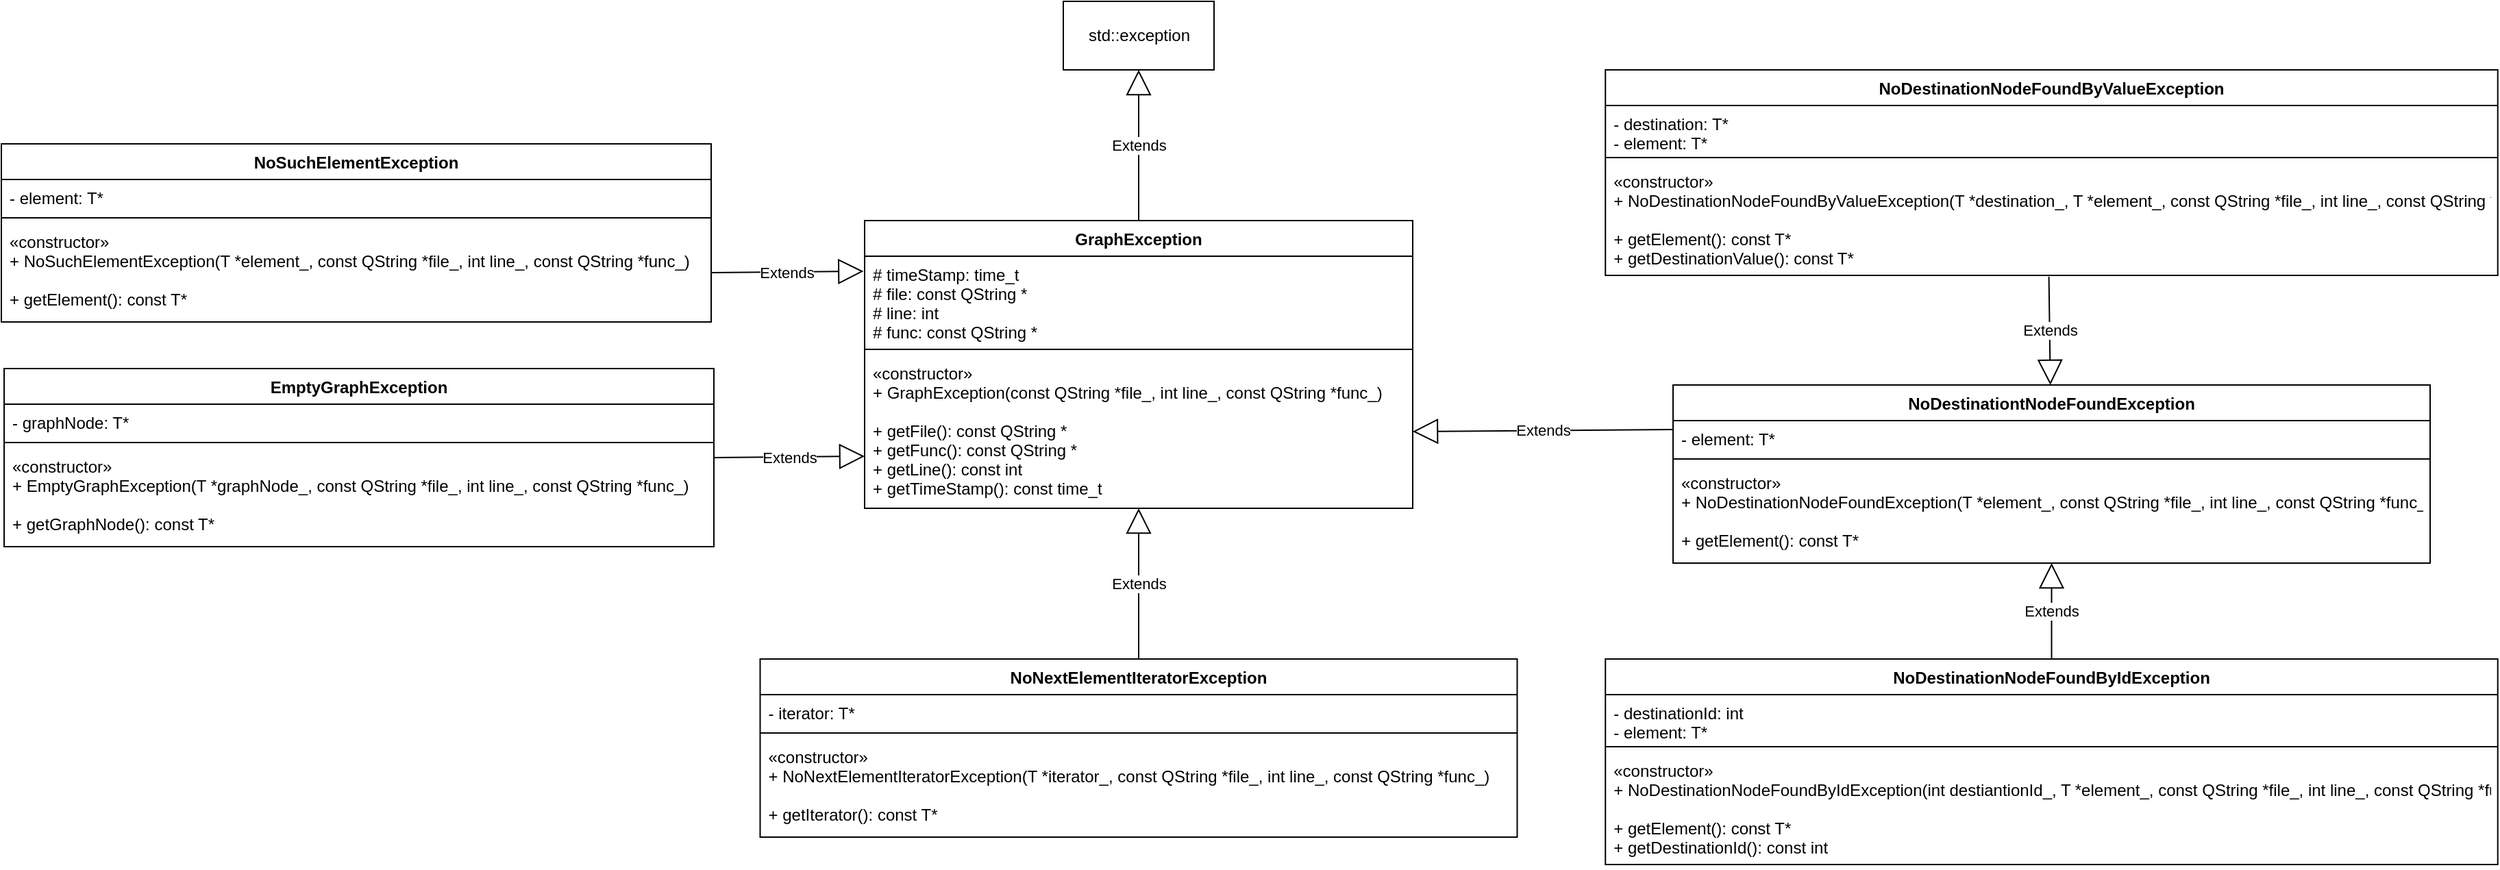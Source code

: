 <mxfile version="13.1.14" type="device"><diagram name="Page-1" id="c4acf3e9-155e-7222-9cf6-157b1a14988f"><mxGraphModel dx="1722" dy="328" grid="1" gridSize="10" guides="1" tooltips="1" connect="1" arrows="1" fold="1" page="1" pageScale="1" pageWidth="850" pageHeight="1100" background="#ffffff" math="0" shadow="0"><root><mxCell id="0"/><mxCell id="1" parent="0"/><mxCell id="QV38_WA7NcX9M6G37W4I-1" value="std::exception" style="html=1;" parent="1" vertex="1"><mxGeometry x="745" y="310" width="110" height="50" as="geometry"/></mxCell><mxCell id="QV38_WA7NcX9M6G37W4I-2" value="Extends" style="endArrow=block;endSize=16;endFill=0;html=1;exitX=0.5;exitY=0;exitDx=0;exitDy=0;entryX=0.5;entryY=1;entryDx=0;entryDy=0;" parent="1" source="QV38_WA7NcX9M6G37W4I-14" target="QV38_WA7NcX9M6G37W4I-1" edge="1"><mxGeometry width="160" relative="1" as="geometry"><mxPoint x="720" y="500" as="sourcePoint"/><mxPoint x="800" y="370" as="targetPoint"/></mxGeometry></mxCell><mxCell id="QV38_WA7NcX9M6G37W4I-3" value="Extends" style="endArrow=block;endSize=16;endFill=0;html=1;exitX=1;exitY=0.5;exitDx=0;exitDy=0;entryX=-0.002;entryY=0.172;entryDx=0;entryDy=0;entryPerimeter=0;" parent="1" source="QV38_WA7NcX9M6G37W4I-13" target="QV38_WA7NcX9M6G37W4I-15" edge="1"><mxGeometry width="160" relative="1" as="geometry"><mxPoint x="520" y="590" as="sourcePoint"/><mxPoint x="580" y="600" as="targetPoint"/></mxGeometry></mxCell><mxCell id="QV38_WA7NcX9M6G37W4I-4" value="Extends" style="endArrow=block;endSize=16;endFill=0;html=1;exitX=1;exitY=0.5;exitDx=0;exitDy=0;" parent="1" source="QV38_WA7NcX9M6G37W4I-6" edge="1"><mxGeometry width="160" relative="1" as="geometry"><mxPoint x="955" y="1134.5" as="sourcePoint"/><mxPoint x="600" y="642" as="targetPoint"/></mxGeometry></mxCell><mxCell id="QV38_WA7NcX9M6G37W4I-5" value="Extends" style="endArrow=block;endSize=16;endFill=0;html=1;exitX=0.5;exitY=0;exitDx=0;exitDy=0;entryX=0.5;entryY=1;entryDx=0;entryDy=0;entryPerimeter=0;" parent="1" source="QV38_WA7NcX9M6G37W4I-19" target="QV38_WA7NcX9M6G37W4I-17" edge="1"><mxGeometry width="160" relative="1" as="geometry"><mxPoint x="1405" y="1068.5" as="sourcePoint"/><mxPoint x="810" y="690" as="targetPoint"/></mxGeometry></mxCell><mxCell id="QV38_WA7NcX9M6G37W4I-6" value="EmptyGraphException" style="swimlane;fontStyle=1;align=center;verticalAlign=top;childLayout=stackLayout;horizontal=1;startSize=26;horizontalStack=0;resizeParent=1;resizeParentMax=0;resizeLast=0;collapsible=1;marginBottom=0;" parent="1" vertex="1"><mxGeometry x="-28" y="578" width="518" height="130" as="geometry"/></mxCell><mxCell id="QV38_WA7NcX9M6G37W4I-7" value="- graphNode: T*&#10;" style="text;strokeColor=none;fillColor=none;align=left;verticalAlign=top;spacingLeft=4;spacingRight=4;overflow=hidden;rotatable=0;points=[[0,0.5],[1,0.5]];portConstraint=eastwest;" parent="QV38_WA7NcX9M6G37W4I-6" vertex="1"><mxGeometry y="26" width="518" height="24" as="geometry"/></mxCell><mxCell id="QV38_WA7NcX9M6G37W4I-8" value="" style="line;strokeWidth=1;fillColor=none;align=left;verticalAlign=middle;spacingTop=-1;spacingLeft=3;spacingRight=3;rotatable=0;labelPosition=right;points=[];portConstraint=eastwest;" parent="QV38_WA7NcX9M6G37W4I-6" vertex="1"><mxGeometry y="50" width="518" height="8" as="geometry"/></mxCell><mxCell id="QV38_WA7NcX9M6G37W4I-9" value="«constructor»&#10;+ EmptyGraphException(T *graphNode_, const QString *file_, int line_, const QString *func_) &#10;&#10;+ getGraphNode(): const T*" style="text;strokeColor=none;fillColor=none;align=left;verticalAlign=top;spacingLeft=4;spacingRight=4;overflow=hidden;rotatable=0;points=[[0,0.5],[1,0.5]];portConstraint=eastwest;fontStyle=0" parent="QV38_WA7NcX9M6G37W4I-6" vertex="1"><mxGeometry y="58" width="518" height="72" as="geometry"/></mxCell><mxCell id="QV38_WA7NcX9M6G37W4I-10" value="NoSuchElementException" style="swimlane;fontStyle=1;align=center;verticalAlign=top;childLayout=stackLayout;horizontal=1;startSize=26;horizontalStack=0;resizeParent=1;resizeParentMax=0;resizeLast=0;collapsible=1;marginBottom=0;" parent="1" vertex="1"><mxGeometry x="-30" y="414" width="518" height="130" as="geometry"/></mxCell><mxCell id="QV38_WA7NcX9M6G37W4I-11" value="- element: T*&#10;" style="text;strokeColor=none;fillColor=none;align=left;verticalAlign=top;spacingLeft=4;spacingRight=4;overflow=hidden;rotatable=0;points=[[0,0.5],[1,0.5]];portConstraint=eastwest;" parent="QV38_WA7NcX9M6G37W4I-10" vertex="1"><mxGeometry y="26" width="518" height="24" as="geometry"/></mxCell><mxCell id="QV38_WA7NcX9M6G37W4I-12" value="" style="line;strokeWidth=1;fillColor=none;align=left;verticalAlign=middle;spacingTop=-1;spacingLeft=3;spacingRight=3;rotatable=0;labelPosition=right;points=[];portConstraint=eastwest;" parent="QV38_WA7NcX9M6G37W4I-10" vertex="1"><mxGeometry y="50" width="518" height="8" as="geometry"/></mxCell><mxCell id="QV38_WA7NcX9M6G37W4I-13" value="«constructor»&#10;+ NoSuchElementException(T *element_, const QString *file_, int line_, const QString *func_) &#10;&#10;+ getElement(): const T*" style="text;strokeColor=none;fillColor=none;align=left;verticalAlign=top;spacingLeft=4;spacingRight=4;overflow=hidden;rotatable=0;points=[[0,0.5],[1,0.5]];portConstraint=eastwest;fontStyle=0" parent="QV38_WA7NcX9M6G37W4I-10" vertex="1"><mxGeometry y="58" width="518" height="72" as="geometry"/></mxCell><mxCell id="QV38_WA7NcX9M6G37W4I-14" value="GraphException" style="swimlane;fontStyle=1;align=center;verticalAlign=top;childLayout=stackLayout;horizontal=1;startSize=26;horizontalStack=0;resizeParent=1;resizeParentMax=0;resizeLast=0;collapsible=1;marginBottom=0;" parent="1" vertex="1"><mxGeometry x="600" y="470" width="400" height="210" as="geometry"/></mxCell><mxCell id="QV38_WA7NcX9M6G37W4I-15" value="# timeStamp: time_t&#10;# file: const QString *&#10;# line: int&#10;# func: const QString *" style="text;strokeColor=none;fillColor=none;align=left;verticalAlign=top;spacingLeft=4;spacingRight=4;overflow=hidden;rotatable=0;points=[[0,0.5],[1,0.5]];portConstraint=eastwest;" parent="QV38_WA7NcX9M6G37W4I-14" vertex="1"><mxGeometry y="26" width="400" height="64" as="geometry"/></mxCell><mxCell id="QV38_WA7NcX9M6G37W4I-16" value="" style="line;strokeWidth=1;fillColor=none;align=left;verticalAlign=middle;spacingTop=-1;spacingLeft=3;spacingRight=3;rotatable=0;labelPosition=right;points=[];portConstraint=eastwest;" parent="QV38_WA7NcX9M6G37W4I-14" vertex="1"><mxGeometry y="90" width="400" height="8" as="geometry"/></mxCell><mxCell id="QV38_WA7NcX9M6G37W4I-17" value="«constructor»&#10;+ GraphException(const QString *file_, int line_, const QString *func_)&#10;&#10;+ getFile(): const QString *&#10;+ getFunc(): const QString *&#10;+ getLine(): const int&#10;+ getTimeStamp(): const time_t" style="text;strokeColor=none;fillColor=none;align=left;verticalAlign=top;spacingLeft=4;spacingRight=4;overflow=hidden;rotatable=0;points=[[0,0.5],[1,0.5]];portConstraint=eastwest;fontStyle=0" parent="QV38_WA7NcX9M6G37W4I-14" vertex="1"><mxGeometry y="98" width="400" height="112" as="geometry"/></mxCell><mxCell id="QV38_WA7NcX9M6G37W4I-18" value="Extends" style="endArrow=block;endSize=16;endFill=0;html=1;entryX=1;entryY=0.5;entryDx=0;entryDy=0;exitX=0;exitY=0.25;exitDx=0;exitDy=0;" parent="1" source="QV38_WA7NcX9M6G37W4I-25" target="QV38_WA7NcX9M6G37W4I-17" edge="1"><mxGeometry width="160" relative="1" as="geometry"><mxPoint x="1755" y="966.5" as="sourcePoint"/><mxPoint x="1130" y="890" as="targetPoint"/></mxGeometry></mxCell><mxCell id="QV38_WA7NcX9M6G37W4I-19" value="NoNextElementIteratorException" style="swimlane;fontStyle=1;align=center;verticalAlign=top;childLayout=stackLayout;horizontal=1;startSize=26;horizontalStack=0;resizeParent=1;resizeParentMax=0;resizeLast=0;collapsible=1;marginBottom=0;" parent="1" vertex="1"><mxGeometry x="523.75" y="790" width="552.5" height="130" as="geometry"/></mxCell><mxCell id="QV38_WA7NcX9M6G37W4I-20" value="- iterator: T*&#10;" style="text;strokeColor=none;fillColor=none;align=left;verticalAlign=top;spacingLeft=4;spacingRight=4;overflow=hidden;rotatable=0;points=[[0,0.5],[1,0.5]];portConstraint=eastwest;" parent="QV38_WA7NcX9M6G37W4I-19" vertex="1"><mxGeometry y="26" width="552.5" height="24" as="geometry"/></mxCell><mxCell id="QV38_WA7NcX9M6G37W4I-21" value="" style="line;strokeWidth=1;fillColor=none;align=left;verticalAlign=middle;spacingTop=-1;spacingLeft=3;spacingRight=3;rotatable=0;labelPosition=right;points=[];portConstraint=eastwest;" parent="QV38_WA7NcX9M6G37W4I-19" vertex="1"><mxGeometry y="50" width="552.5" height="8" as="geometry"/></mxCell><mxCell id="QV38_WA7NcX9M6G37W4I-22" value="«constructor»&#10;+ NoNextElementIteratorException(T *iterator_, const QString *file_, int line_, const QString *func_) &#10;&#10;+ getIterator(): const T*" style="text;strokeColor=none;fillColor=none;align=left;verticalAlign=top;spacingLeft=4;spacingRight=4;overflow=hidden;rotatable=0;points=[[0,0.5],[1,0.5]];portConstraint=eastwest;fontStyle=0" parent="QV38_WA7NcX9M6G37W4I-19" vertex="1"><mxGeometry y="58" width="552.5" height="72" as="geometry"/></mxCell><mxCell id="QV38_WA7NcX9M6G37W4I-23" value="Extends" style="endArrow=block;endSize=16;endFill=0;html=1;exitX=0.5;exitY=0;exitDx=0;exitDy=0;" parent="1" source="QV38_WA7NcX9M6G37W4I-29" target="QV38_WA7NcX9M6G37W4I-28" edge="1"><mxGeometry width="160" relative="1" as="geometry"><mxPoint x="1507" y="690" as="sourcePoint"/><mxPoint x="1510" y="620" as="targetPoint"/></mxGeometry></mxCell><mxCell id="QV38_WA7NcX9M6G37W4I-24" value="Extends" style="endArrow=block;endSize=16;endFill=0;html=1;exitX=0.497;exitY=1.012;exitDx=0;exitDy=0;exitPerimeter=0;" parent="1" source="QV38_WA7NcX9M6G37W4I-36" target="QV38_WA7NcX9M6G37W4I-25" edge="1"><mxGeometry width="160" relative="1" as="geometry"><mxPoint x="1480.005" y="572" as="sourcePoint"/><mxPoint x="1560" y="560" as="targetPoint"/></mxGeometry></mxCell><mxCell id="QV38_WA7NcX9M6G37W4I-25" value="NoDestinationtNodeFoundException" style="swimlane;fontStyle=1;align=center;verticalAlign=top;childLayout=stackLayout;horizontal=1;startSize=26;horizontalStack=0;resizeParent=1;resizeParentMax=0;resizeLast=0;collapsible=1;marginBottom=0;" parent="1" vertex="1"><mxGeometry x="1190" y="590" width="552.5" height="130" as="geometry"/></mxCell><mxCell id="QV38_WA7NcX9M6G37W4I-26" value="- element: T*&#10;" style="text;strokeColor=none;fillColor=none;align=left;verticalAlign=top;spacingLeft=4;spacingRight=4;overflow=hidden;rotatable=0;points=[[0,0.5],[1,0.5]];portConstraint=eastwest;" parent="QV38_WA7NcX9M6G37W4I-25" vertex="1"><mxGeometry y="26" width="552.5" height="24" as="geometry"/></mxCell><mxCell id="QV38_WA7NcX9M6G37W4I-27" value="" style="line;strokeWidth=1;fillColor=none;align=left;verticalAlign=middle;spacingTop=-1;spacingLeft=3;spacingRight=3;rotatable=0;labelPosition=right;points=[];portConstraint=eastwest;" parent="QV38_WA7NcX9M6G37W4I-25" vertex="1"><mxGeometry y="50" width="552.5" height="8" as="geometry"/></mxCell><mxCell id="QV38_WA7NcX9M6G37W4I-28" value="«constructor»&#10;+ NoDestinationNodeFoundException(T *element_, const QString *file_, int line_, const QString *func_) &#10;&#10;+ getElement(): const T*" style="text;strokeColor=none;fillColor=none;align=left;verticalAlign=top;spacingLeft=4;spacingRight=4;overflow=hidden;rotatable=0;points=[[0,0.5],[1,0.5]];portConstraint=eastwest;fontStyle=0" parent="QV38_WA7NcX9M6G37W4I-25" vertex="1"><mxGeometry y="58" width="552.5" height="72" as="geometry"/></mxCell><mxCell id="QV38_WA7NcX9M6G37W4I-29" value="NoDestinationNodeFoundByIdException" style="swimlane;fontStyle=1;align=center;verticalAlign=top;childLayout=stackLayout;horizontal=1;startSize=26;horizontalStack=0;resizeParent=1;resizeParentMax=0;resizeLast=0;collapsible=1;marginBottom=0;" parent="1" vertex="1"><mxGeometry x="1140.62" y="790" width="651.25" height="150" as="geometry"/></mxCell><mxCell id="QV38_WA7NcX9M6G37W4I-30" value="- destinationId: int&#10;- element: T*&#10;" style="text;strokeColor=none;fillColor=none;align=left;verticalAlign=top;spacingLeft=4;spacingRight=4;overflow=hidden;rotatable=0;points=[[0,0.5],[1,0.5]];portConstraint=eastwest;" parent="QV38_WA7NcX9M6G37W4I-29" vertex="1"><mxGeometry y="26" width="651.25" height="34" as="geometry"/></mxCell><mxCell id="QV38_WA7NcX9M6G37W4I-31" value="" style="line;strokeWidth=1;fillColor=none;align=left;verticalAlign=middle;spacingTop=-1;spacingLeft=3;spacingRight=3;rotatable=0;labelPosition=right;points=[];portConstraint=eastwest;" parent="QV38_WA7NcX9M6G37W4I-29" vertex="1"><mxGeometry y="60" width="651.25" height="8" as="geometry"/></mxCell><mxCell id="QV38_WA7NcX9M6G37W4I-32" value="«constructor»&#10;+ NoDestinationNodeFoundByIdException(int destiantionId_, T *element_, const QString *file_, int line_, const QString *func_) &#10;&#10;+ getElement(): const T*&#10;+ getDestinationId(): const int&#10;" style="text;strokeColor=none;fillColor=none;align=left;verticalAlign=top;spacingLeft=4;spacingRight=4;overflow=hidden;rotatable=0;points=[[0,0.5],[1,0.5]];portConstraint=eastwest;fontStyle=0" parent="QV38_WA7NcX9M6G37W4I-29" vertex="1"><mxGeometry y="68" width="651.25" height="82" as="geometry"/></mxCell><mxCell id="QV38_WA7NcX9M6G37W4I-33" value="NoDestinationNodeFoundByValueException" style="swimlane;fontStyle=1;align=center;verticalAlign=top;childLayout=stackLayout;horizontal=1;startSize=26;horizontalStack=0;resizeParent=1;resizeParentMax=0;resizeLast=0;collapsible=1;marginBottom=0;" parent="1" vertex="1"><mxGeometry x="1140.62" y="360" width="651.25" height="150" as="geometry"/></mxCell><mxCell id="QV38_WA7NcX9M6G37W4I-34" value="- destination: T*&#10;- element: T*&#10;" style="text;strokeColor=none;fillColor=none;align=left;verticalAlign=top;spacingLeft=4;spacingRight=4;overflow=hidden;rotatable=0;points=[[0,0.5],[1,0.5]];portConstraint=eastwest;" parent="QV38_WA7NcX9M6G37W4I-33" vertex="1"><mxGeometry y="26" width="651.25" height="34" as="geometry"/></mxCell><mxCell id="QV38_WA7NcX9M6G37W4I-35" value="" style="line;strokeWidth=1;fillColor=none;align=left;verticalAlign=middle;spacingTop=-1;spacingLeft=3;spacingRight=3;rotatable=0;labelPosition=right;points=[];portConstraint=eastwest;" parent="QV38_WA7NcX9M6G37W4I-33" vertex="1"><mxGeometry y="60" width="651.25" height="8" as="geometry"/></mxCell><mxCell id="QV38_WA7NcX9M6G37W4I-36" value="«constructor»&#10;+ NoDestinationNodeFoundByValueException(T *destination_, T *element_, const QString *file_, int line_, const QString *func_) &#10;&#10;+ getElement(): const T*&#10;+ getDestinationValue(): const T*&#10;" style="text;strokeColor=none;fillColor=none;align=left;verticalAlign=top;spacingLeft=4;spacingRight=4;overflow=hidden;rotatable=0;points=[[0,0.5],[1,0.5]];portConstraint=eastwest;fontStyle=0" parent="QV38_WA7NcX9M6G37W4I-33" vertex="1"><mxGeometry y="68" width="651.25" height="82" as="geometry"/></mxCell></root></mxGraphModel></diagram></mxfile>
